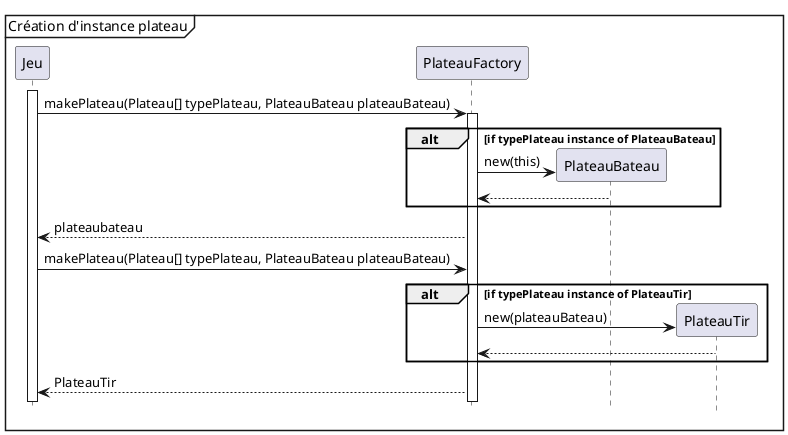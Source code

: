 @startuml
'https://plantuml.com/sequence-diagram

hide footbox
mainframe Création d'instance plateau

participant Jeu
participant PlateauFactory

activate Jeu
Jeu -> PlateauFactory : makePlateau(Plateau[] typePlateau, PlateauBateau plateauBateau)
activate PlateauFactory
alt if typePlateau instance of PlateauBateau
    create PlateauBateau
    PlateauFactory -> PlateauBateau : new(this)
    PlateauBateau --> PlateauFactory :
end
PlateauFactory --> Jeu : plateaubateau


Jeu -> PlateauFactory : makePlateau(Plateau[] typePlateau, PlateauBateau plateauBateau)
alt if typePlateau instance of PlateauTir
    create PlateauTir
    PlateauFactory -> PlateauTir : new(plateauBateau)
    PlateauTir --> PlateauFactory :
end
Jeu <-- PlateauFactory : PlateauTir

@enduml
